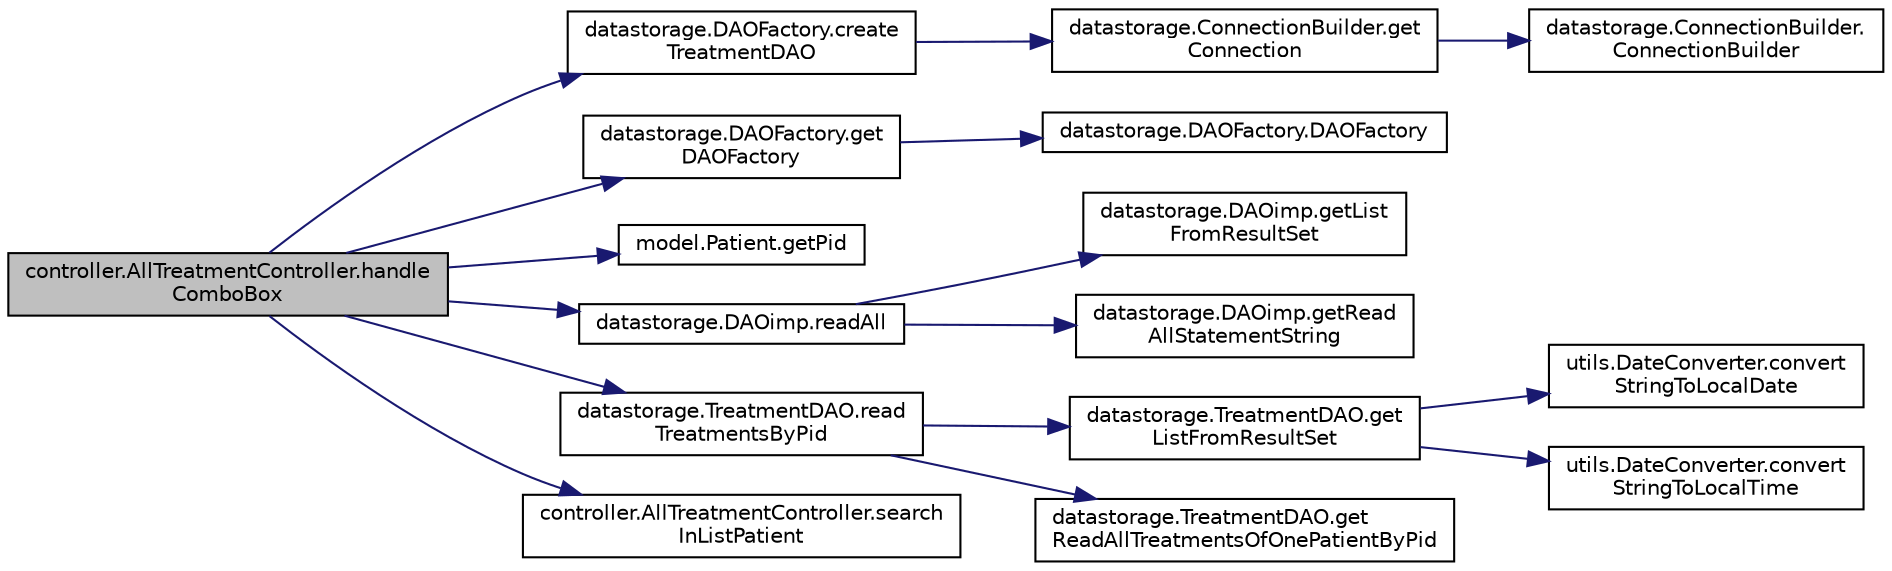digraph "controller.AllTreatmentController.handleComboBox"
{
 // LATEX_PDF_SIZE
  edge [fontname="Helvetica",fontsize="10",labelfontname="Helvetica",labelfontsize="10"];
  node [fontname="Helvetica",fontsize="10",shape=record];
  rankdir="LR";
  Node1 [label="controller.AllTreatmentController.handle\lComboBox",height=0.2,width=0.4,color="black", fillcolor="grey75", style="filled", fontcolor="black",tooltip=" "];
  Node1 -> Node2 [color="midnightblue",fontsize="10",style="solid",fontname="Helvetica"];
  Node2 [label="datastorage.DAOFactory.create\lTreatmentDAO",height=0.2,width=0.4,color="black", fillcolor="white", style="filled",URL="$classdatastorage_1_1_d_a_o_factory.html#a0df05e282b9c6c3e904c8a25457ec956",tooltip=" "];
  Node2 -> Node3 [color="midnightblue",fontsize="10",style="solid",fontname="Helvetica"];
  Node3 [label="datastorage.ConnectionBuilder.get\lConnection",height=0.2,width=0.4,color="black", fillcolor="white", style="filled",URL="$classdatastorage_1_1_connection_builder.html#a217c33442528663e5d3199ade7c19ed1",tooltip=" "];
  Node3 -> Node4 [color="midnightblue",fontsize="10",style="solid",fontname="Helvetica"];
  Node4 [label="datastorage.ConnectionBuilder.\lConnectionBuilder",height=0.2,width=0.4,color="black", fillcolor="white", style="filled",URL="$classdatastorage_1_1_connection_builder.html#a9af3a7f1e527e35fae23c4e06e6494e7",tooltip=" "];
  Node1 -> Node5 [color="midnightblue",fontsize="10",style="solid",fontname="Helvetica"];
  Node5 [label="datastorage.DAOFactory.get\lDAOFactory",height=0.2,width=0.4,color="black", fillcolor="white", style="filled",URL="$classdatastorage_1_1_d_a_o_factory.html#a489d0947d5e2601ff8617b5e45cbea12",tooltip=" "];
  Node5 -> Node6 [color="midnightblue",fontsize="10",style="solid",fontname="Helvetica"];
  Node6 [label="datastorage.DAOFactory.DAOFactory",height=0.2,width=0.4,color="black", fillcolor="white", style="filled",URL="$classdatastorage_1_1_d_a_o_factory.html#ad381ed774680f7634e4d4ef879b039ae",tooltip=" "];
  Node1 -> Node7 [color="midnightblue",fontsize="10",style="solid",fontname="Helvetica"];
  Node7 [label="model.Patient.getPid",height=0.2,width=0.4,color="black", fillcolor="white", style="filled",URL="$classmodel_1_1_patient.html#a82727c76e72f2f9694a881d77714cb6e",tooltip=" "];
  Node1 -> Node8 [color="midnightblue",fontsize="10",style="solid",fontname="Helvetica"];
  Node8 [label="datastorage.DAOimp.readAll",height=0.2,width=0.4,color="black", fillcolor="white", style="filled",URL="$classdatastorage_1_1_d_a_oimp.html#a7942f9127f6f5e6bd3e1b3dd1a989b82",tooltip=" "];
  Node8 -> Node9 [color="midnightblue",fontsize="10",style="solid",fontname="Helvetica"];
  Node9 [label="datastorage.DAOimp.getList\lFromResultSet",height=0.2,width=0.4,color="black", fillcolor="white", style="filled",URL="$classdatastorage_1_1_d_a_oimp.html#a1f0fcbb5b757af15b198c1d52fc0158b",tooltip=" "];
  Node8 -> Node10 [color="midnightblue",fontsize="10",style="solid",fontname="Helvetica"];
  Node10 [label="datastorage.DAOimp.getRead\lAllStatementString",height=0.2,width=0.4,color="black", fillcolor="white", style="filled",URL="$classdatastorage_1_1_d_a_oimp.html#aa58ff71259a0cd1811eaf5bf80901370",tooltip=" "];
  Node1 -> Node11 [color="midnightblue",fontsize="10",style="solid",fontname="Helvetica"];
  Node11 [label="datastorage.TreatmentDAO.read\lTreatmentsByPid",height=0.2,width=0.4,color="black", fillcolor="white", style="filled",URL="$classdatastorage_1_1_treatment_d_a_o.html#a0e7792b40f6d0abd3fe66e48fec632d5",tooltip=" "];
  Node11 -> Node12 [color="midnightblue",fontsize="10",style="solid",fontname="Helvetica"];
  Node12 [label="datastorage.TreatmentDAO.get\lListFromResultSet",height=0.2,width=0.4,color="black", fillcolor="white", style="filled",URL="$classdatastorage_1_1_treatment_d_a_o.html#a28f1b34ed22236e03887a08f2ca59363",tooltip=" "];
  Node12 -> Node13 [color="midnightblue",fontsize="10",style="solid",fontname="Helvetica"];
  Node13 [label="utils.DateConverter.convert\lStringToLocalDate",height=0.2,width=0.4,color="black", fillcolor="white", style="filled",URL="$classutils_1_1_date_converter.html#a1cf1a44e9c92819eea72a43f9551241f",tooltip=" "];
  Node12 -> Node14 [color="midnightblue",fontsize="10",style="solid",fontname="Helvetica"];
  Node14 [label="utils.DateConverter.convert\lStringToLocalTime",height=0.2,width=0.4,color="black", fillcolor="white", style="filled",URL="$classutils_1_1_date_converter.html#ab41561bd0869c95c0d4046ba2dee7ab2",tooltip=" "];
  Node11 -> Node15 [color="midnightblue",fontsize="10",style="solid",fontname="Helvetica"];
  Node15 [label="datastorage.TreatmentDAO.get\lReadAllTreatmentsOfOnePatientByPid",height=0.2,width=0.4,color="black", fillcolor="white", style="filled",URL="$classdatastorage_1_1_treatment_d_a_o.html#a039d9dbb6d0182fb69e8a90341e54d83",tooltip=" "];
  Node1 -> Node16 [color="midnightblue",fontsize="10",style="solid",fontname="Helvetica"];
  Node16 [label="controller.AllTreatmentController.search\lInListPatient",height=0.2,width=0.4,color="black", fillcolor="white", style="filled",URL="$classcontroller_1_1_all_treatment_controller.html#a3cb7bfa27dbe614a50e752805fb33632",tooltip=" "];
}
